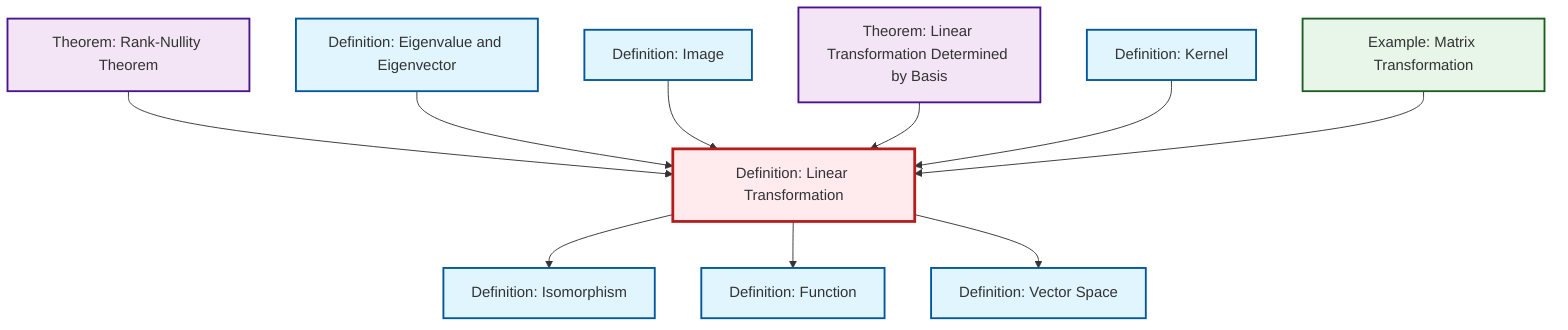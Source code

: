 graph TD
    classDef definition fill:#e1f5fe,stroke:#01579b,stroke-width:2px
    classDef theorem fill:#f3e5f5,stroke:#4a148c,stroke-width:2px
    classDef axiom fill:#fff3e0,stroke:#e65100,stroke-width:2px
    classDef example fill:#e8f5e9,stroke:#1b5e20,stroke-width:2px
    classDef current fill:#ffebee,stroke:#b71c1c,stroke-width:3px
    thm-rank-nullity["Theorem: Rank-Nullity Theorem"]:::theorem
    def-image["Definition: Image"]:::definition
    ex-matrix-transformation["Example: Matrix Transformation"]:::example
    def-eigenvalue-eigenvector["Definition: Eigenvalue and Eigenvector"]:::definition
    def-isomorphism["Definition: Isomorphism"]:::definition
    def-function["Definition: Function"]:::definition
    def-linear-transformation["Definition: Linear Transformation"]:::definition
    def-kernel["Definition: Kernel"]:::definition
    def-vector-space["Definition: Vector Space"]:::definition
    thm-linear-transformation-basis["Theorem: Linear Transformation Determined by Basis"]:::theorem
    def-linear-transformation --> def-isomorphism
    thm-rank-nullity --> def-linear-transformation
    def-eigenvalue-eigenvector --> def-linear-transformation
    def-image --> def-linear-transformation
    thm-linear-transformation-basis --> def-linear-transformation
    def-linear-transformation --> def-function
    def-kernel --> def-linear-transformation
    ex-matrix-transformation --> def-linear-transformation
    def-linear-transformation --> def-vector-space
    class def-linear-transformation current